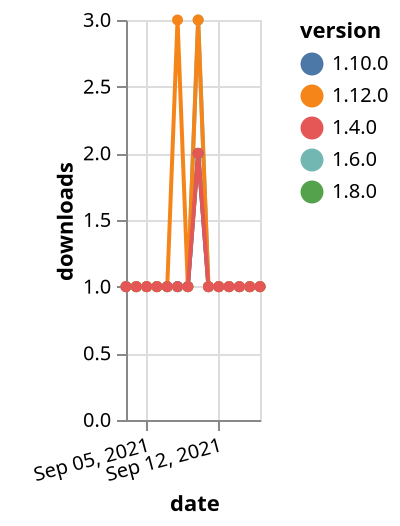 {"$schema": "https://vega.github.io/schema/vega-lite/v5.json", "description": "A simple bar chart with embedded data.", "data": {"values": [{"date": "2021-09-03", "total": 367, "delta": 1, "version": "1.6.0"}, {"date": "2021-09-04", "total": 368, "delta": 1, "version": "1.6.0"}, {"date": "2021-09-05", "total": 369, "delta": 1, "version": "1.6.0"}, {"date": "2021-09-06", "total": 370, "delta": 1, "version": "1.6.0"}, {"date": "2021-09-07", "total": 371, "delta": 1, "version": "1.6.0"}, {"date": "2021-09-08", "total": 372, "delta": 1, "version": "1.6.0"}, {"date": "2021-09-09", "total": 373, "delta": 1, "version": "1.6.0"}, {"date": "2021-09-10", "total": 376, "delta": 3, "version": "1.6.0"}, {"date": "2021-09-11", "total": 377, "delta": 1, "version": "1.6.0"}, {"date": "2021-09-12", "total": 378, "delta": 1, "version": "1.6.0"}, {"date": "2021-09-13", "total": 379, "delta": 1, "version": "1.6.0"}, {"date": "2021-09-14", "total": 380, "delta": 1, "version": "1.6.0"}, {"date": "2021-09-15", "total": 381, "delta": 1, "version": "1.6.0"}, {"date": "2021-09-16", "total": 382, "delta": 1, "version": "1.6.0"}, {"date": "2021-09-03", "total": 208, "delta": 1, "version": "1.8.0"}, {"date": "2021-09-04", "total": 209, "delta": 1, "version": "1.8.0"}, {"date": "2021-09-05", "total": 210, "delta": 1, "version": "1.8.0"}, {"date": "2021-09-06", "total": 211, "delta": 1, "version": "1.8.0"}, {"date": "2021-09-07", "total": 212, "delta": 1, "version": "1.8.0"}, {"date": "2021-09-08", "total": 213, "delta": 1, "version": "1.8.0"}, {"date": "2021-09-09", "total": 214, "delta": 1, "version": "1.8.0"}, {"date": "2021-09-10", "total": 216, "delta": 2, "version": "1.8.0"}, {"date": "2021-09-11", "total": 217, "delta": 1, "version": "1.8.0"}, {"date": "2021-09-12", "total": 218, "delta": 1, "version": "1.8.0"}, {"date": "2021-09-13", "total": 219, "delta": 1, "version": "1.8.0"}, {"date": "2021-09-14", "total": 220, "delta": 1, "version": "1.8.0"}, {"date": "2021-09-15", "total": 221, "delta": 1, "version": "1.8.0"}, {"date": "2021-09-16", "total": 222, "delta": 1, "version": "1.8.0"}, {"date": "2021-09-03", "total": 176, "delta": 1, "version": "1.10.0"}, {"date": "2021-09-04", "total": 177, "delta": 1, "version": "1.10.0"}, {"date": "2021-09-05", "total": 178, "delta": 1, "version": "1.10.0"}, {"date": "2021-09-06", "total": 179, "delta": 1, "version": "1.10.0"}, {"date": "2021-09-07", "total": 180, "delta": 1, "version": "1.10.0"}, {"date": "2021-09-08", "total": 181, "delta": 1, "version": "1.10.0"}, {"date": "2021-09-09", "total": 182, "delta": 1, "version": "1.10.0"}, {"date": "2021-09-10", "total": 184, "delta": 2, "version": "1.10.0"}, {"date": "2021-09-11", "total": 185, "delta": 1, "version": "1.10.0"}, {"date": "2021-09-12", "total": 186, "delta": 1, "version": "1.10.0"}, {"date": "2021-09-13", "total": 187, "delta": 1, "version": "1.10.0"}, {"date": "2021-09-14", "total": 188, "delta": 1, "version": "1.10.0"}, {"date": "2021-09-15", "total": 189, "delta": 1, "version": "1.10.0"}, {"date": "2021-09-16", "total": 190, "delta": 1, "version": "1.10.0"}, {"date": "2021-09-03", "total": 208, "delta": 1, "version": "1.12.0"}, {"date": "2021-09-04", "total": 209, "delta": 1, "version": "1.12.0"}, {"date": "2021-09-05", "total": 210, "delta": 1, "version": "1.12.0"}, {"date": "2021-09-06", "total": 211, "delta": 1, "version": "1.12.0"}, {"date": "2021-09-07", "total": 212, "delta": 1, "version": "1.12.0"}, {"date": "2021-09-08", "total": 215, "delta": 3, "version": "1.12.0"}, {"date": "2021-09-09", "total": 216, "delta": 1, "version": "1.12.0"}, {"date": "2021-09-10", "total": 219, "delta": 3, "version": "1.12.0"}, {"date": "2021-09-11", "total": 220, "delta": 1, "version": "1.12.0"}, {"date": "2021-09-12", "total": 221, "delta": 1, "version": "1.12.0"}, {"date": "2021-09-13", "total": 222, "delta": 1, "version": "1.12.0"}, {"date": "2021-09-14", "total": 223, "delta": 1, "version": "1.12.0"}, {"date": "2021-09-15", "total": 224, "delta": 1, "version": "1.12.0"}, {"date": "2021-09-16", "total": 225, "delta": 1, "version": "1.12.0"}, {"date": "2021-09-03", "total": 255, "delta": 1, "version": "1.4.0"}, {"date": "2021-09-04", "total": 256, "delta": 1, "version": "1.4.0"}, {"date": "2021-09-05", "total": 257, "delta": 1, "version": "1.4.0"}, {"date": "2021-09-06", "total": 258, "delta": 1, "version": "1.4.0"}, {"date": "2021-09-07", "total": 259, "delta": 1, "version": "1.4.0"}, {"date": "2021-09-08", "total": 260, "delta": 1, "version": "1.4.0"}, {"date": "2021-09-09", "total": 261, "delta": 1, "version": "1.4.0"}, {"date": "2021-09-10", "total": 263, "delta": 2, "version": "1.4.0"}, {"date": "2021-09-11", "total": 264, "delta": 1, "version": "1.4.0"}, {"date": "2021-09-12", "total": 265, "delta": 1, "version": "1.4.0"}, {"date": "2021-09-13", "total": 266, "delta": 1, "version": "1.4.0"}, {"date": "2021-09-14", "total": 267, "delta": 1, "version": "1.4.0"}, {"date": "2021-09-15", "total": 268, "delta": 1, "version": "1.4.0"}, {"date": "2021-09-16", "total": 269, "delta": 1, "version": "1.4.0"}]}, "width": "container", "mark": {"type": "line", "point": {"filled": true}}, "encoding": {"x": {"field": "date", "type": "temporal", "timeUnit": "yearmonthdate", "title": "date", "axis": {"labelAngle": -15}}, "y": {"field": "delta", "type": "quantitative", "title": "downloads"}, "color": {"field": "version", "type": "nominal"}, "tooltip": {"field": "delta"}}}